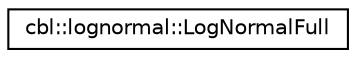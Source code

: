 digraph "Graphical Class Hierarchy"
{
  edge [fontname="Helvetica",fontsize="10",labelfontname="Helvetica",labelfontsize="10"];
  node [fontname="Helvetica",fontsize="10",shape=record];
  rankdir="LR";
  Node0 [label="cbl::lognormal::LogNormalFull",height=0.2,width=0.4,color="black", fillcolor="white", style="filled",URL="$db/d76/classcbl_1_1lognormal_1_1LogNormalFull.html",tooltip="The class LogNormalFull. "];
}
